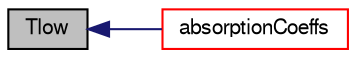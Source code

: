 digraph "Tlow"
{
  bgcolor="transparent";
  edge [fontname="FreeSans",fontsize="10",labelfontname="FreeSans",labelfontsize="10"];
  node [fontname="FreeSans",fontsize="10",shape=record];
  rankdir="LR";
  Node962 [label="Tlow",height=0.2,width=0.4,color="black", fillcolor="grey75", style="filled", fontcolor="black"];
  Node962 -> Node963 [dir="back",color="midnightblue",fontsize="10",style="solid",fontname="FreeSans"];
  Node963 [label="absorptionCoeffs",height=0.2,width=0.4,color="red",URL="$a30014.html#a90801abef1106957bb62e7ded751381a"];
}
